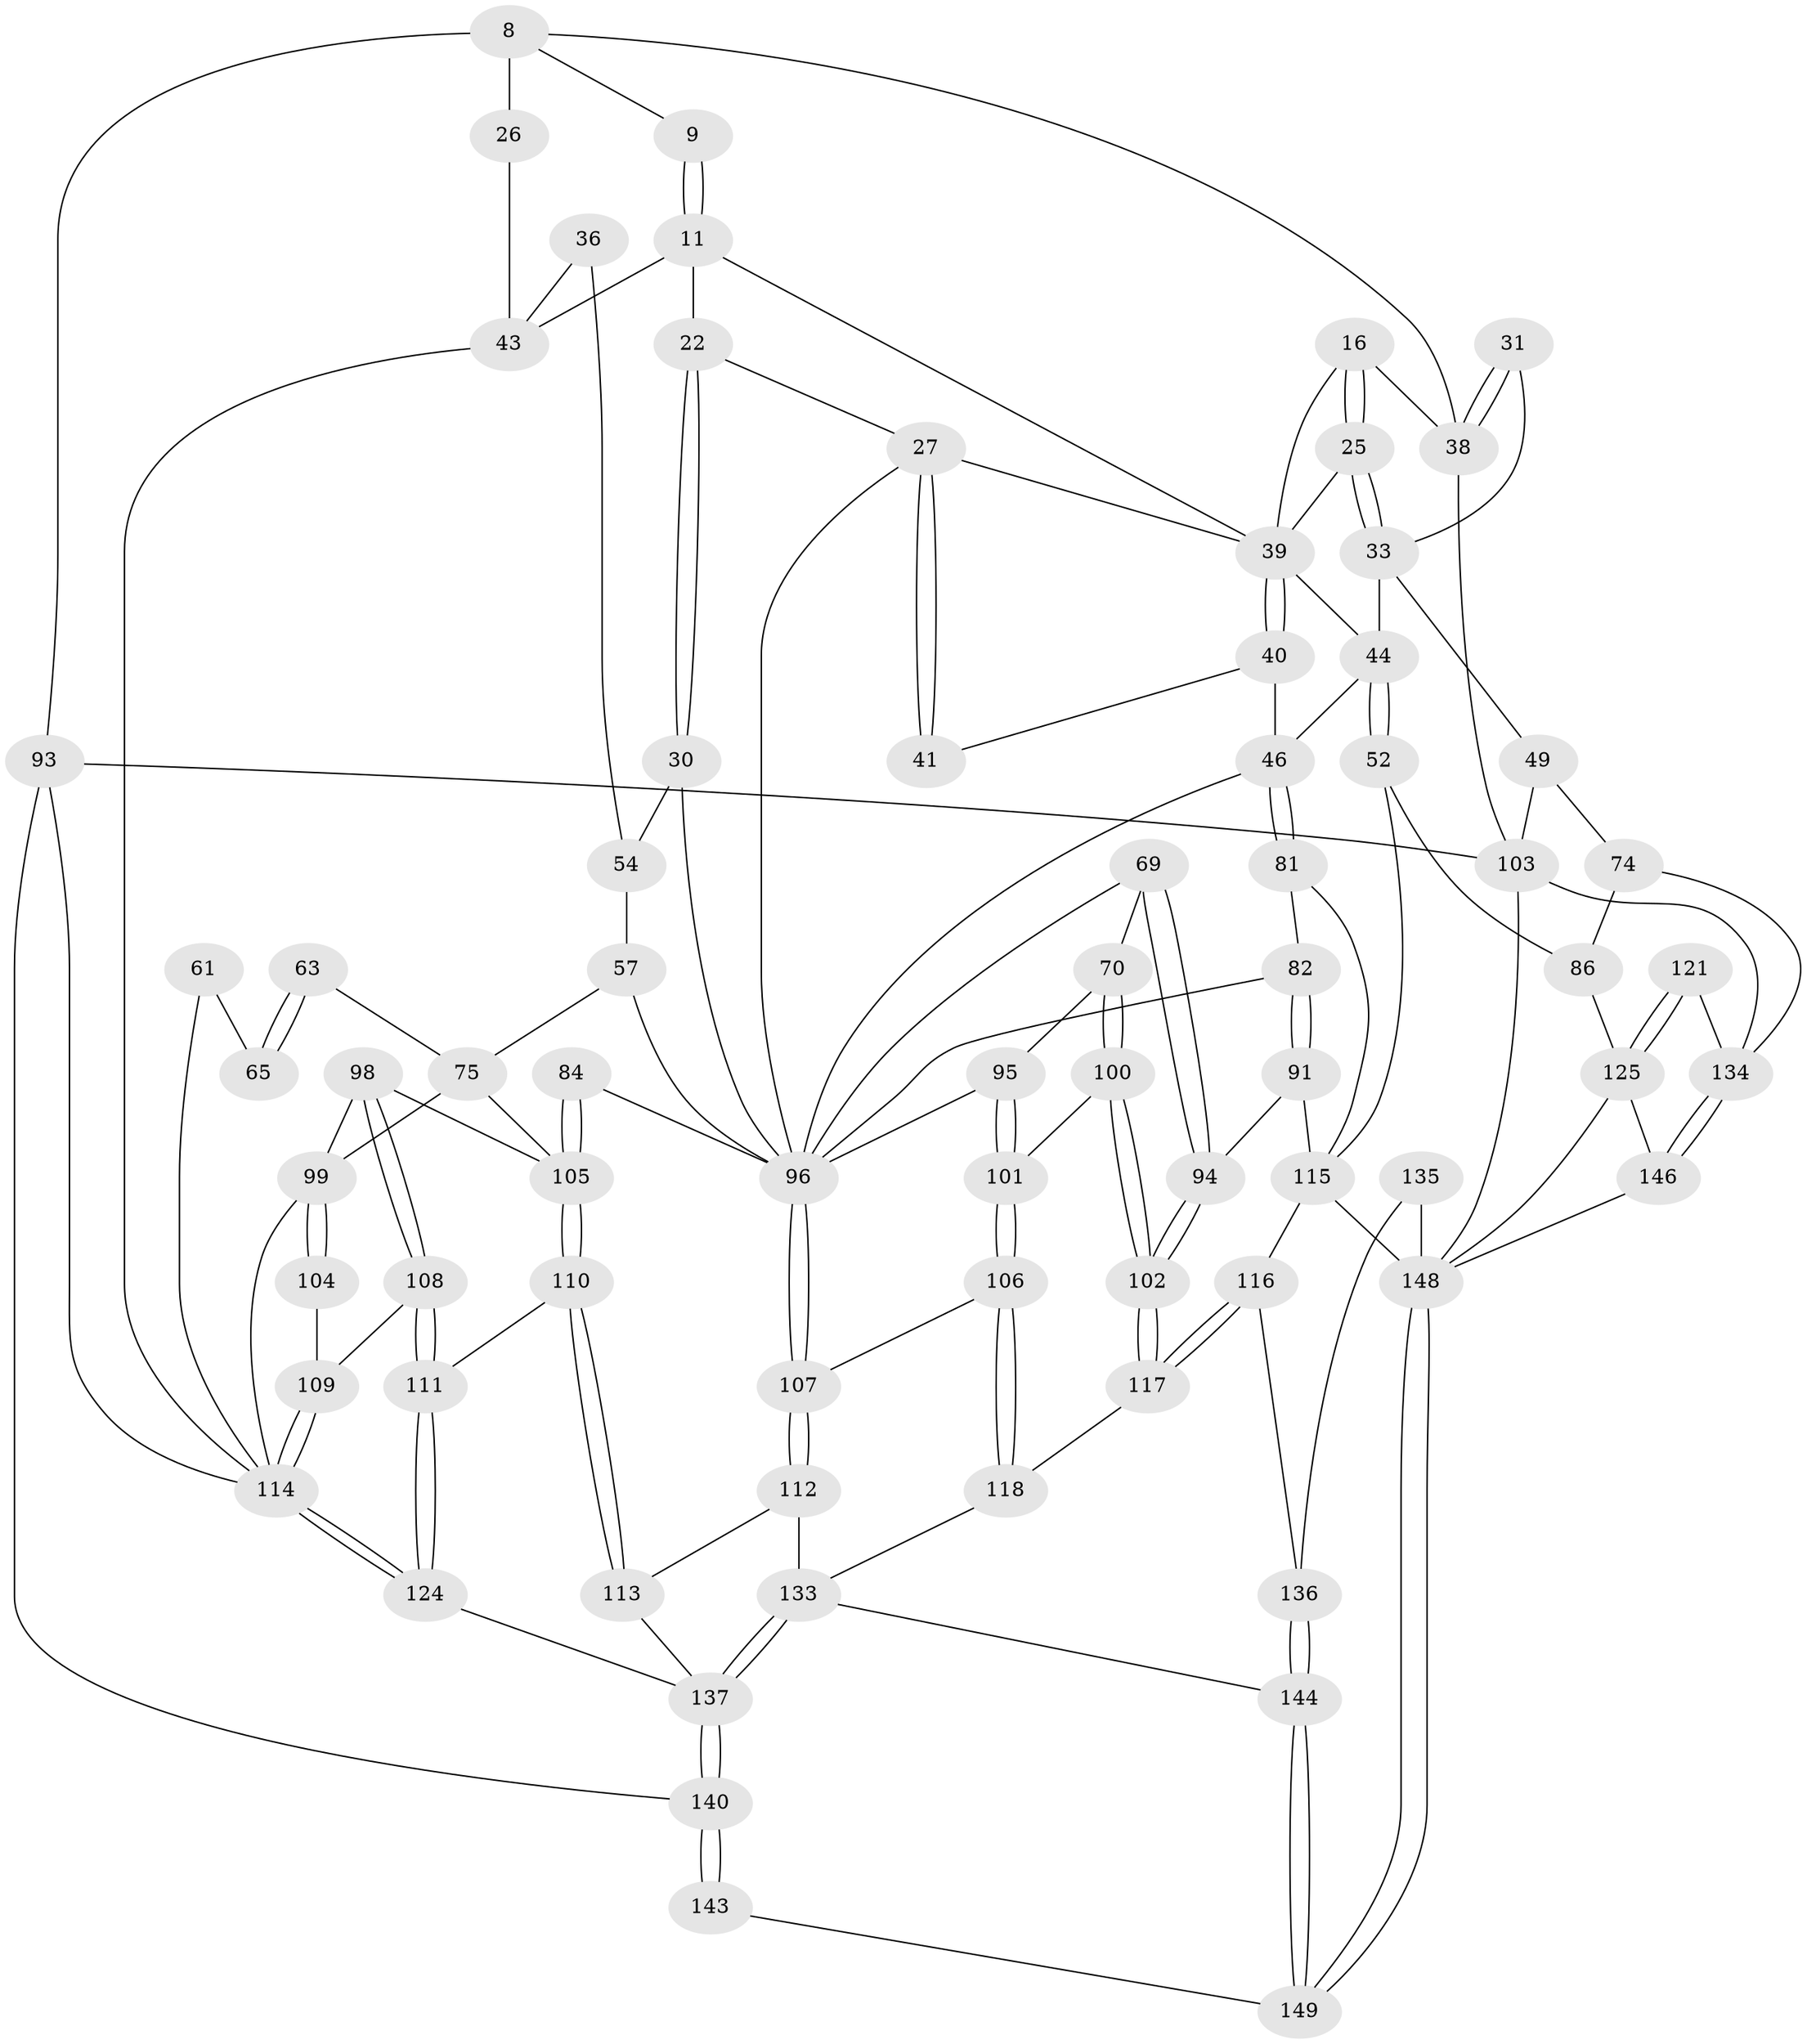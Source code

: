 // original degree distribution, {3: 0.020134228187919462, 4: 0.22818791946308725, 5: 0.5302013422818792, 6: 0.2214765100671141}
// Generated by graph-tools (version 1.1) at 2025/02/03/09/25 05:02:07]
// undirected, 74 vertices, 161 edges
graph export_dot {
graph [start="1"]
  node [color=gray90,style=filled];
  8 [pos="+0+0",super="+7"];
  9 [pos="+0.1286955811866381+0"];
  11 [pos="+0.11905706725878547+0.1670716127809622",super="+10+2"];
  16 [pos="+0.8752219420601637+0.15499498314187946",super="+14"];
  22 [pos="+0.31994645330207433+0.17052424577270256",super="+21"];
  25 [pos="+0.8377951574578025+0.18426925127497298",super="+18+15"];
  26 [pos="+0+0.16898595983317458",super="+13"];
  27 [pos="+0.4877945711863397+0.31611361681441874",super="+24+23"];
  30 [pos="+0.3171211824447294+0.1989838444358119",super="+29"];
  31 [pos="+1+0.1823127372310609"];
  33 [pos="+0.8452464678140275+0.3113465334821303",super="+32"];
  36 [pos="+0.15437874689183034+0.3276146560771697"];
  38 [pos="+1+0.14921931744289693",super="+6+17"];
  39 [pos="+0.7264118445454251+0.3039607508233872",super="+19+20"];
  40 [pos="+0.6596868730156331+0.34882365432366647"];
  41 [pos="+0.5833963099015556+0.29024474372000975"];
  43 [pos="+0+0.30637711494280323",super="+37"];
  44 [pos="+0.7007930899827614+0.48683471041167625",super="+42"];
  46 [pos="+0.6631292780905679+0.47823527891527673",super="+45"];
  49 [pos="+0.9074463593150437+0.4426043915300234"];
  52 [pos="+0.7221631939337545+0.5010483599626323"];
  54 [pos="+0.3775595743603291+0.35675293608260533",super="+35"];
  57 [pos="+0.23039330779433673+0.4960722012126164",super="+56"];
  61 [pos="+0.1344435785103702+0.346201780768446",super="+60"];
  63 [pos="+0.11681913183630833+0.5439447344148213"];
  65 [pos="+0.006617558282781963+0.47792317559954595",super="+64"];
  69 [pos="+0.4911545834081758+0.5728816386330465"];
  70 [pos="+0.42597973889785185+0.6002238720338945"];
  74 [pos="+1+0.6832933513143744",super="+50"];
  75 [pos="+0.12213358099496882+0.5851193124143432",super="+62"];
  81 [pos="+0.637642413319765+0.5885473148953757"];
  82 [pos="+0.6041550207959031+0.6142753754385004"];
  84 [pos="+0.21536124693092787+0.705537446717851"];
  86 [pos="+0.8532773448829024+0.655835147931353",super="+51"];
  91 [pos="+0.6537761397456312+0.7076332164661434"];
  93 [pos="+0+1"];
  94 [pos="+0.56084964067427+0.6841970869811748"];
  95 [pos="+0.3535447735416495+0.672669767338623",super="+71"];
  96 [pos="+0.29365019606564513+0.7142166427872109",super="+83+66+68"];
  98 [pos="+0.08242638959249678+0.7193923471471396"];
  99 [pos="+0.060470757292704944+0.7099426246857146",super="+77"];
  100 [pos="+0.4367604053785723+0.6679759172053584"];
  101 [pos="+0.3657619026999823+0.7624455130666149"];
  102 [pos="+0.48678547265196276+0.7660419199637108"];
  103 [pos="+1+1",super="+72"];
  104 [pos="+0.0017253422660723494+0.7107523220180973"];
  105 [pos="+0.2044528983504106+0.7344667086962969",super="+97+85"];
  106 [pos="+0.3655159226110939+0.7633880150102115"];
  107 [pos="+0.33906436612690916+0.7627462688469838"];
  108 [pos="+0.08690126535593394+0.7900152065815719"];
  109 [pos="+0.028444401318064638+0.7621058465517094"];
  110 [pos="+0.2035295234753705+0.7495675998206762"];
  111 [pos="+0.09284549358143865+0.8021409729359192"];
  112 [pos="+0.29169481153343746+0.8024103479803364"];
  113 [pos="+0.2343163713053247+0.8208442287412234"];
  114 [pos="+0+0.8814010160817672",super="+92+78+59"];
  115 [pos="+0.5229489372166087+0.8085805571923539",super="+90+80"];
  116 [pos="+0.49168428802808+0.804257466697793"];
  117 [pos="+0.4854726724119477+0.789510309846528"];
  118 [pos="+0.36620462700179024+0.7640858669234505"];
  121 [pos="+0.8767307962337703+0.8131543808357365"];
  124 [pos="+0.08491872666069188+0.8314344111032641"];
  125 [pos="+0.8240071041433634+0.8672929983143859",super="+88+87"];
  133 [pos="+0.37374699084867946+0.8740828309445335",super="+119"];
  134 [pos="+0.9059965199670589+0.9808027834914392",super="+120+73"];
  135 [pos="+0.5573496062749381+0.9307332936297364"];
  136 [pos="+0.5150710258898067+0.942697519133469",super="+131"];
  137 [pos="+0.27308188763919433+0.9076652728642961",super="+126+127"];
  140 [pos="+0.2542680353646235+0.9921173389523003",super="+139"];
  143 [pos="+0.25466866050850506+1"];
  144 [pos="+0.49342772445592165+0.9971189562206133",super="+141"];
  146 [pos="+0.9208687555856298+1",super="+129+128"];
  148 [pos="+0.6728543139140845+1",super="+145+147"];
  149 [pos="+0.47020800515524996+1",super="+142"];
  8 -- 9;
  8 -- 26 [weight=2];
  8 -- 93;
  8 -- 38;
  9 -- 11;
  9 -- 11;
  11 -- 22 [weight=2];
  11 -- 43;
  11 -- 39;
  16 -- 25 [weight=3];
  16 -- 25;
  16 -- 38 [weight=2];
  16 -- 39;
  22 -- 30;
  22 -- 30;
  22 -- 27;
  25 -- 33;
  25 -- 33;
  25 -- 39;
  26 -- 43 [weight=2];
  27 -- 41 [weight=2];
  27 -- 41;
  27 -- 96;
  27 -- 39;
  30 -- 54 [weight=2];
  30 -- 96;
  31 -- 38 [weight=2];
  31 -- 38;
  31 -- 33;
  33 -- 44;
  33 -- 49;
  36 -- 54;
  36 -- 43;
  38 -- 103 [weight=2];
  39 -- 40;
  39 -- 40;
  39 -- 44;
  40 -- 41;
  40 -- 46;
  43 -- 114;
  44 -- 52;
  44 -- 52;
  44 -- 46;
  46 -- 81;
  46 -- 81;
  46 -- 96;
  49 -- 74;
  49 -- 103;
  52 -- 86;
  52 -- 115;
  54 -- 57 [weight=2];
  57 -- 75;
  57 -- 96 [weight=2];
  61 -- 65 [weight=2];
  61 -- 114;
  63 -- 65 [weight=2];
  63 -- 65;
  63 -- 75;
  69 -- 70;
  69 -- 94;
  69 -- 94;
  69 -- 96;
  70 -- 100;
  70 -- 100;
  70 -- 95;
  74 -- 86 [weight=2];
  74 -- 134;
  75 -- 99;
  75 -- 105;
  81 -- 82;
  81 -- 115;
  82 -- 91;
  82 -- 91;
  82 -- 96;
  84 -- 105 [weight=2];
  84 -- 105;
  84 -- 96;
  86 -- 125;
  91 -- 94;
  91 -- 115;
  93 -- 103;
  93 -- 114;
  93 -- 140;
  94 -- 102;
  94 -- 102;
  95 -- 96 [weight=2];
  95 -- 101;
  95 -- 101;
  96 -- 107;
  96 -- 107;
  98 -- 99;
  98 -- 108;
  98 -- 108;
  98 -- 105;
  99 -- 104 [weight=2];
  99 -- 104;
  99 -- 114;
  100 -- 101;
  100 -- 102;
  100 -- 102;
  101 -- 106;
  101 -- 106;
  102 -- 117;
  102 -- 117;
  103 -- 134;
  103 -- 148;
  104 -- 109;
  105 -- 110;
  105 -- 110;
  106 -- 107;
  106 -- 118;
  106 -- 118;
  107 -- 112;
  107 -- 112;
  108 -- 109;
  108 -- 111;
  108 -- 111;
  109 -- 114;
  109 -- 114;
  110 -- 111;
  110 -- 113;
  110 -- 113;
  111 -- 124;
  111 -- 124;
  112 -- 113;
  112 -- 133;
  113 -- 137;
  114 -- 124;
  114 -- 124;
  115 -- 116;
  115 -- 148 [weight=2];
  116 -- 117;
  116 -- 117;
  116 -- 136;
  117 -- 118;
  118 -- 133;
  121 -- 125 [weight=2];
  121 -- 125;
  121 -- 134;
  124 -- 137;
  125 -- 146;
  125 -- 148;
  133 -- 137;
  133 -- 137;
  133 -- 144;
  134 -- 146 [weight=2];
  134 -- 146;
  135 -- 136;
  135 -- 148 [weight=2];
  136 -- 144 [weight=2];
  136 -- 144;
  137 -- 140 [weight=2];
  137 -- 140;
  140 -- 143 [weight=2];
  140 -- 143;
  143 -- 149;
  144 -- 149 [weight=2];
  144 -- 149;
  146 -- 148 [weight=2];
  148 -- 149;
  148 -- 149;
}

